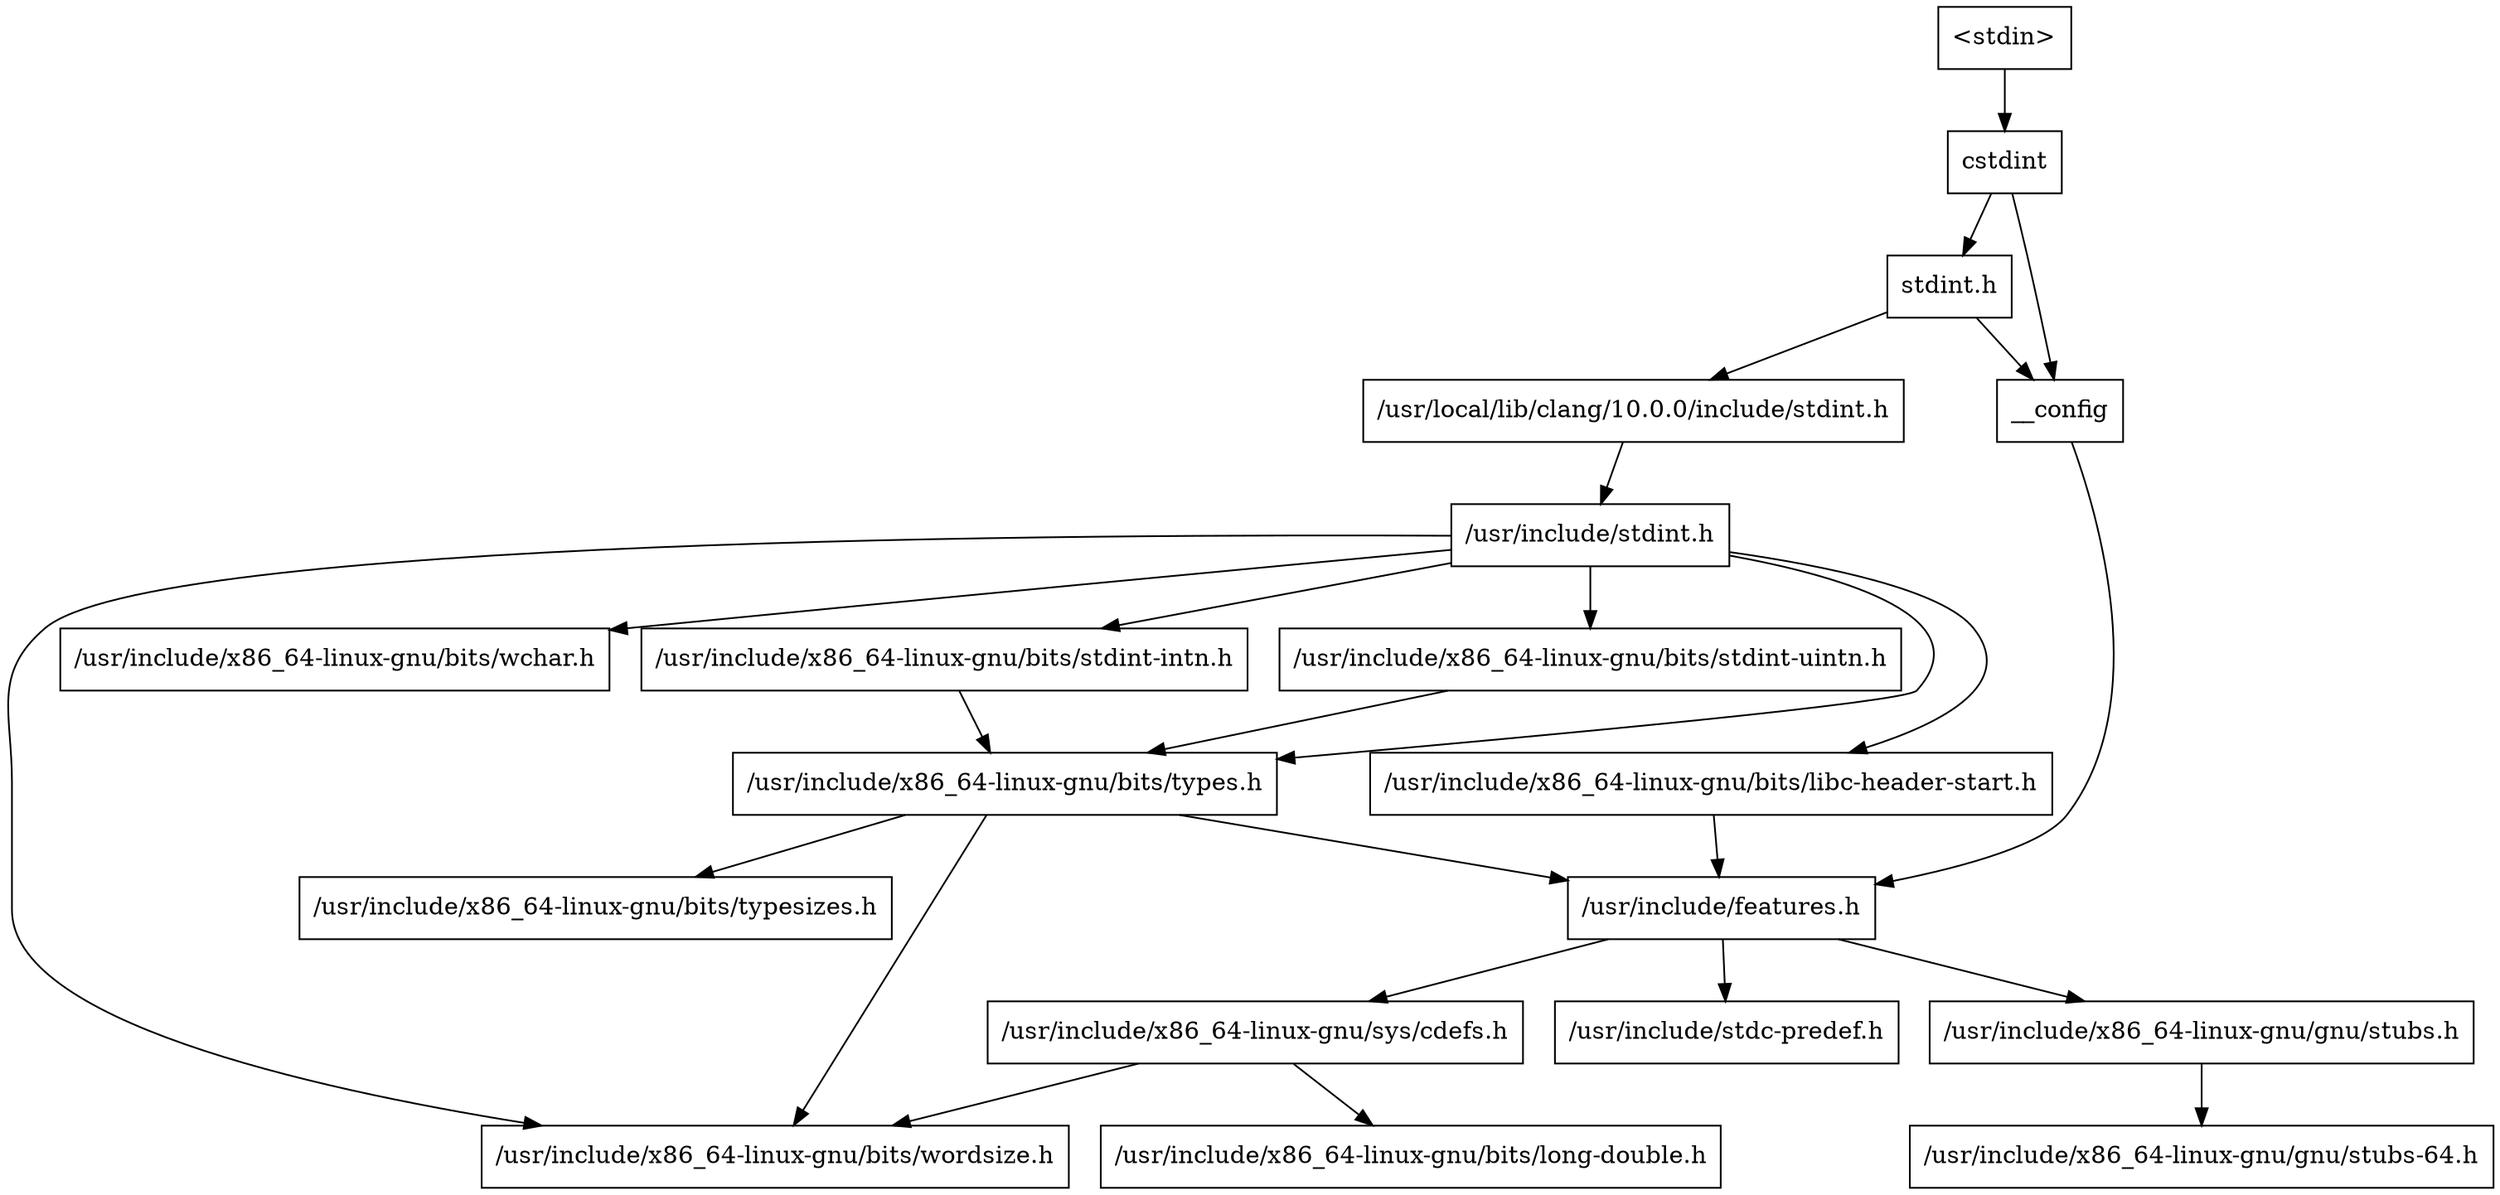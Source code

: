 digraph "dependencies" {
  header_0 [ shape="box", label="\<stdin\>" ];
  header_1 [ shape="box", label="cstdint" ];
  header_11 [ shape="box", label="stdint.h" ];
  header_12 [ shape="box", label="/usr/local/lib/clang/10.0.0/include/stdint.h" ];
  header_13 [ shape="box", label="/usr/include/stdint.h" ];
  header_14 [ shape="box", label="/usr/include/x86_64-linux-gnu/bits/libc-header-start.h" ];
  header_15 [ shape="box", label="/usr/include/x86_64-linux-gnu/bits/types.h" ];
  header_16 [ shape="box", label="/usr/include/x86_64-linux-gnu/bits/typesizes.h" ];
  header_17 [ shape="box", label="/usr/include/x86_64-linux-gnu/bits/wchar.h" ];
  header_18 [ shape="box", label="/usr/include/x86_64-linux-gnu/bits/stdint-intn.h" ];
  header_19 [ shape="box", label="/usr/include/x86_64-linux-gnu/bits/stdint-uintn.h" ];
  header_2 [ shape="box", label="__config" ];
  header_3 [ shape="box", label="/usr/include/features.h" ];
  header_4 [ shape="box", label="/usr/include/stdc-predef.h" ];
  header_5 [ shape="box", label="/usr/include/x86_64-linux-gnu/sys/cdefs.h" ];
  header_6 [ shape="box", label="/usr/include/x86_64-linux-gnu/bits/wordsize.h" ];
  header_7 [ shape="box", label="/usr/include/x86_64-linux-gnu/bits/long-double.h" ];
  header_8 [ shape="box", label="/usr/include/x86_64-linux-gnu/gnu/stubs.h" ];
  header_9 [ shape="box", label="/usr/include/x86_64-linux-gnu/gnu/stubs-64.h" ];
  header_14 -> header_3;
  header_15 -> header_6;
  header_15 -> header_16;
  header_15 -> header_3;
  header_11 -> header_2;
  header_11 -> header_12;
  header_12 -> header_13;
  header_13 -> header_14;
  header_13 -> header_15;
  header_13 -> header_17;
  header_13 -> header_18;
  header_13 -> header_19;
  header_13 -> header_6;
  header_18 -> header_15;
  header_19 -> header_15;
  header_5 -> header_6;
  header_5 -> header_7;
  header_2 -> header_3;
  header_3 -> header_4;
  header_3 -> header_5;
  header_3 -> header_8;
  header_0 -> header_1;
  header_1 -> header_2;
  header_1 -> header_11;
  header_8 -> header_9;
}
